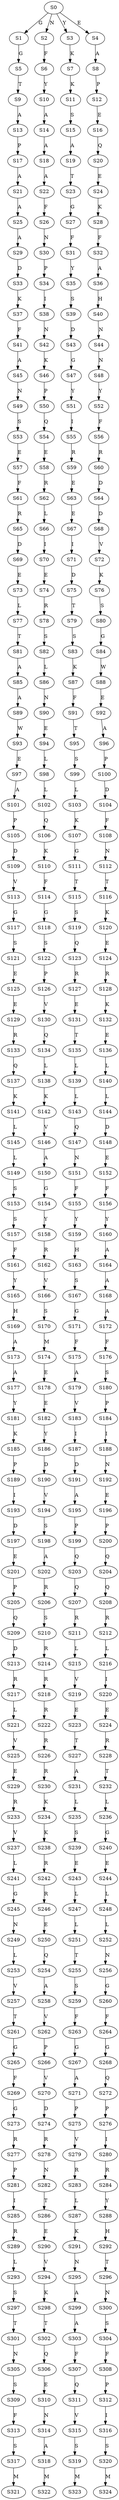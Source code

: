 strict digraph  {
	S0 -> S1 [ label = G ];
	S0 -> S2 [ label = N ];
	S0 -> S3 [ label = Y ];
	S0 -> S4 [ label = E ];
	S1 -> S5 [ label = G ];
	S2 -> S6 [ label = F ];
	S3 -> S7 [ label = K ];
	S4 -> S8 [ label = A ];
	S5 -> S9 [ label = T ];
	S6 -> S10 [ label = Y ];
	S7 -> S11 [ label = K ];
	S8 -> S12 [ label = P ];
	S9 -> S13 [ label = A ];
	S10 -> S14 [ label = A ];
	S11 -> S15 [ label = S ];
	S12 -> S16 [ label = E ];
	S13 -> S17 [ label = P ];
	S14 -> S18 [ label = A ];
	S15 -> S19 [ label = A ];
	S16 -> S20 [ label = Q ];
	S17 -> S21 [ label = A ];
	S18 -> S22 [ label = A ];
	S19 -> S23 [ label = T ];
	S20 -> S24 [ label = E ];
	S21 -> S25 [ label = A ];
	S22 -> S26 [ label = F ];
	S23 -> S27 [ label = G ];
	S24 -> S28 [ label = K ];
	S25 -> S29 [ label = A ];
	S26 -> S30 [ label = N ];
	S27 -> S31 [ label = F ];
	S28 -> S32 [ label = F ];
	S29 -> S33 [ label = D ];
	S30 -> S34 [ label = P ];
	S31 -> S35 [ label = Y ];
	S32 -> S36 [ label = A ];
	S33 -> S37 [ label = K ];
	S34 -> S38 [ label = I ];
	S35 -> S39 [ label = S ];
	S36 -> S40 [ label = H ];
	S37 -> S41 [ label = F ];
	S38 -> S42 [ label = N ];
	S39 -> S43 [ label = D ];
	S40 -> S44 [ label = N ];
	S41 -> S45 [ label = A ];
	S42 -> S46 [ label = K ];
	S43 -> S47 [ label = G ];
	S44 -> S48 [ label = N ];
	S45 -> S49 [ label = N ];
	S46 -> S50 [ label = P ];
	S47 -> S51 [ label = Y ];
	S48 -> S52 [ label = Y ];
	S49 -> S53 [ label = S ];
	S50 -> S54 [ label = Q ];
	S51 -> S55 [ label = I ];
	S52 -> S56 [ label = F ];
	S53 -> S57 [ label = E ];
	S54 -> S58 [ label = E ];
	S55 -> S59 [ label = R ];
	S56 -> S60 [ label = R ];
	S57 -> S61 [ label = F ];
	S58 -> S62 [ label = R ];
	S59 -> S63 [ label = E ];
	S60 -> S64 [ label = D ];
	S61 -> S65 [ label = R ];
	S62 -> S66 [ label = L ];
	S63 -> S67 [ label = E ];
	S64 -> S68 [ label = D ];
	S65 -> S69 [ label = D ];
	S66 -> S70 [ label = I ];
	S67 -> S71 [ label = I ];
	S68 -> S72 [ label = V ];
	S69 -> S73 [ label = E ];
	S70 -> S74 [ label = E ];
	S71 -> S75 [ label = D ];
	S72 -> S76 [ label = K ];
	S73 -> S77 [ label = L ];
	S74 -> S78 [ label = R ];
	S75 -> S79 [ label = T ];
	S76 -> S80 [ label = S ];
	S77 -> S81 [ label = T ];
	S78 -> S82 [ label = S ];
	S79 -> S83 [ label = S ];
	S80 -> S84 [ label = G ];
	S81 -> S85 [ label = A ];
	S82 -> S86 [ label = L ];
	S83 -> S87 [ label = K ];
	S84 -> S88 [ label = W ];
	S85 -> S89 [ label = A ];
	S86 -> S90 [ label = N ];
	S87 -> S91 [ label = F ];
	S88 -> S92 [ label = E ];
	S89 -> S93 [ label = W ];
	S90 -> S94 [ label = E ];
	S91 -> S95 [ label = T ];
	S92 -> S96 [ label = A ];
	S93 -> S97 [ label = E ];
	S94 -> S98 [ label = L ];
	S95 -> S99 [ label = S ];
	S96 -> S100 [ label = P ];
	S97 -> S101 [ label = A ];
	S98 -> S102 [ label = L ];
	S99 -> S103 [ label = L ];
	S100 -> S104 [ label = D ];
	S101 -> S105 [ label = P ];
	S102 -> S106 [ label = Q ];
	S103 -> S107 [ label = K ];
	S104 -> S108 [ label = F ];
	S105 -> S109 [ label = D ];
	S106 -> S110 [ label = K ];
	S107 -> S111 [ label = G ];
	S108 -> S112 [ label = N ];
	S109 -> S113 [ label = V ];
	S110 -> S114 [ label = F ];
	S111 -> S115 [ label = T ];
	S112 -> S116 [ label = T ];
	S113 -> S117 [ label = G ];
	S114 -> S118 [ label = G ];
	S115 -> S119 [ label = S ];
	S116 -> S120 [ label = K ];
	S117 -> S121 [ label = S ];
	S118 -> S122 [ label = S ];
	S119 -> S123 [ label = Q ];
	S120 -> S124 [ label = E ];
	S121 -> S125 [ label = E ];
	S122 -> S126 [ label = P ];
	S123 -> S127 [ label = R ];
	S124 -> S128 [ label = R ];
	S125 -> S129 [ label = E ];
	S126 -> S130 [ label = V ];
	S127 -> S131 [ label = E ];
	S128 -> S132 [ label = K ];
	S129 -> S133 [ label = R ];
	S130 -> S134 [ label = Q ];
	S131 -> S135 [ label = T ];
	S132 -> S136 [ label = E ];
	S133 -> S137 [ label = Q ];
	S134 -> S138 [ label = L ];
	S135 -> S139 [ label = L ];
	S136 -> S140 [ label = L ];
	S137 -> S141 [ label = K ];
	S138 -> S142 [ label = K ];
	S139 -> S143 [ label = L ];
	S140 -> S144 [ label = L ];
	S141 -> S145 [ label = L ];
	S142 -> S146 [ label = V ];
	S143 -> S147 [ label = Q ];
	S144 -> S148 [ label = D ];
	S145 -> S149 [ label = L ];
	S146 -> S150 [ label = A ];
	S147 -> S151 [ label = N ];
	S148 -> S152 [ label = E ];
	S149 -> S153 [ label = S ];
	S150 -> S154 [ label = G ];
	S151 -> S155 [ label = F ];
	S152 -> S156 [ label = F ];
	S153 -> S157 [ label = S ];
	S154 -> S158 [ label = Y ];
	S155 -> S159 [ label = Y ];
	S156 -> S160 [ label = Y ];
	S157 -> S161 [ label = F ];
	S158 -> S162 [ label = R ];
	S159 -> S163 [ label = H ];
	S160 -> S164 [ label = A ];
	S161 -> S165 [ label = Y ];
	S162 -> S166 [ label = V ];
	S163 -> S167 [ label = S ];
	S164 -> S168 [ label = A ];
	S165 -> S169 [ label = H ];
	S166 -> S170 [ label = S ];
	S167 -> S171 [ label = G ];
	S168 -> S172 [ label = A ];
	S169 -> S173 [ label = A ];
	S170 -> S174 [ label = M ];
	S171 -> S175 [ label = F ];
	S172 -> S176 [ label = F ];
	S173 -> S177 [ label = A ];
	S174 -> S178 [ label = E ];
	S175 -> S179 [ label = A ];
	S176 -> S180 [ label = S ];
	S177 -> S181 [ label = Y ];
	S178 -> S182 [ label = E ];
	S179 -> S183 [ label = V ];
	S180 -> S184 [ label = P ];
	S181 -> S185 [ label = K ];
	S182 -> S186 [ label = Y ];
	S183 -> S187 [ label = I ];
	S184 -> S188 [ label = I ];
	S185 -> S189 [ label = P ];
	S186 -> S190 [ label = D ];
	S187 -> S191 [ label = D ];
	S188 -> S192 [ label = N ];
	S189 -> S193 [ label = I ];
	S190 -> S194 [ label = V ];
	S191 -> S195 [ label = A ];
	S192 -> S196 [ label = E ];
	S193 -> S197 [ label = D ];
	S194 -> S198 [ label = S ];
	S195 -> S199 [ label = P ];
	S196 -> S200 [ label = P ];
	S197 -> S201 [ label = E ];
	S198 -> S202 [ label = A ];
	S199 -> S203 [ label = Q ];
	S200 -> S204 [ label = Q ];
	S201 -> S205 [ label = P ];
	S202 -> S206 [ label = R ];
	S203 -> S207 [ label = Q ];
	S204 -> S208 [ label = Q ];
	S205 -> S209 [ label = Q ];
	S206 -> S210 [ label = S ];
	S207 -> S211 [ label = R ];
	S208 -> S212 [ label = R ];
	S209 -> S213 [ label = D ];
	S210 -> S214 [ label = R ];
	S211 -> S215 [ label = L ];
	S212 -> S216 [ label = L ];
	S213 -> S217 [ label = R ];
	S214 -> S218 [ label = R ];
	S215 -> S219 [ label = V ];
	S216 -> S220 [ label = I ];
	S217 -> S221 [ label = L ];
	S218 -> S222 [ label = R ];
	S219 -> S223 [ label = E ];
	S220 -> S224 [ label = E ];
	S221 -> S225 [ label = V ];
	S222 -> S226 [ label = R ];
	S223 -> S227 [ label = T ];
	S224 -> S228 [ label = R ];
	S225 -> S229 [ label = E ];
	S226 -> S230 [ label = R ];
	S227 -> S231 [ label = A ];
	S228 -> S232 [ label = T ];
	S229 -> S233 [ label = R ];
	S230 -> S234 [ label = K ];
	S231 -> S235 [ label = L ];
	S232 -> S236 [ label = L ];
	S233 -> S237 [ label = V ];
	S234 -> S238 [ label = K ];
	S235 -> S239 [ label = S ];
	S236 -> S240 [ label = G ];
	S237 -> S241 [ label = L ];
	S238 -> S242 [ label = R ];
	S239 -> S243 [ label = E ];
	S240 -> S244 [ label = E ];
	S241 -> S245 [ label = G ];
	S242 -> S246 [ label = R ];
	S243 -> S247 [ label = L ];
	S244 -> S248 [ label = L ];
	S245 -> S249 [ label = N ];
	S246 -> S250 [ label = E ];
	S247 -> S251 [ label = L ];
	S248 -> S252 [ label = L ];
	S249 -> S253 [ label = L ];
	S250 -> S254 [ label = Q ];
	S251 -> S255 [ label = T ];
	S252 -> S256 [ label = N ];
	S253 -> S257 [ label = V ];
	S254 -> S258 [ label = A ];
	S255 -> S259 [ label = S ];
	S256 -> S260 [ label = G ];
	S257 -> S261 [ label = T ];
	S258 -> S262 [ label = V ];
	S259 -> S263 [ label = F ];
	S260 -> S264 [ label = F ];
	S261 -> S265 [ label = G ];
	S262 -> S266 [ label = P ];
	S263 -> S267 [ label = G ];
	S264 -> S268 [ label = G ];
	S265 -> S269 [ label = F ];
	S266 -> S270 [ label = V ];
	S267 -> S271 [ label = A ];
	S268 -> S272 [ label = Q ];
	S269 -> S273 [ label = G ];
	S270 -> S274 [ label = D ];
	S271 -> S275 [ label = P ];
	S272 -> S276 [ label = P ];
	S273 -> S277 [ label = R ];
	S274 -> S278 [ label = R ];
	S275 -> S279 [ label = V ];
	S276 -> S280 [ label = I ];
	S277 -> S281 [ label = P ];
	S278 -> S282 [ label = N ];
	S279 -> S283 [ label = R ];
	S280 -> S284 [ label = R ];
	S281 -> S285 [ label = I ];
	S282 -> S286 [ label = T ];
	S283 -> S287 [ label = L ];
	S284 -> S288 [ label = Y ];
	S285 -> S289 [ label = R ];
	S286 -> S290 [ label = E ];
	S287 -> S291 [ label = K ];
	S288 -> S292 [ label = H ];
	S289 -> S293 [ label = L ];
	S290 -> S294 [ label = V ];
	S291 -> S295 [ label = N ];
	S292 -> S296 [ label = T ];
	S293 -> S297 [ label = S ];
	S294 -> S298 [ label = K ];
	S295 -> S299 [ label = A ];
	S296 -> S300 [ label = N ];
	S297 -> S301 [ label = T ];
	S298 -> S302 [ label = T ];
	S299 -> S303 [ label = A ];
	S300 -> S304 [ label = S ];
	S301 -> S305 [ label = N ];
	S302 -> S306 [ label = Q ];
	S303 -> S307 [ label = F ];
	S304 -> S308 [ label = F ];
	S305 -> S309 [ label = S ];
	S306 -> S310 [ label = E ];
	S307 -> S311 [ label = Q ];
	S308 -> S312 [ label = P ];
	S309 -> S313 [ label = F ];
	S310 -> S314 [ label = N ];
	S311 -> S315 [ label = V ];
	S312 -> S316 [ label = I ];
	S313 -> S317 [ label = S ];
	S314 -> S318 [ label = A ];
	S315 -> S319 [ label = S ];
	S316 -> S320 [ label = S ];
	S317 -> S321 [ label = M ];
	S318 -> S322 [ label = M ];
	S319 -> S323 [ label = M ];
	S320 -> S324 [ label = M ];
}
